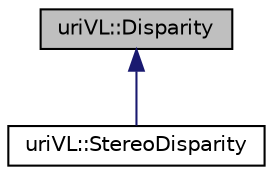 digraph "uriVL::Disparity"
{
  edge [fontname="Helvetica",fontsize="10",labelfontname="Helvetica",labelfontsize="10"];
  node [fontname="Helvetica",fontsize="10",shape=record];
  Node1 [label="uriVL::Disparity",height=0.2,width=0.4,color="black", fillcolor="grey75", style="filled", fontcolor="black"];
  Node1 -> Node2 [dir="back",color="midnightblue",fontsize="10",style="solid",fontname="Helvetica"];
  Node2 [label="uriVL::StereoDisparity",height=0.2,width=0.4,color="black", fillcolor="white", style="filled",URL="$classuriVL_1_1StereoDisparity.html",tooltip="A StereoDisparity is established between two static cameras. "];
}
